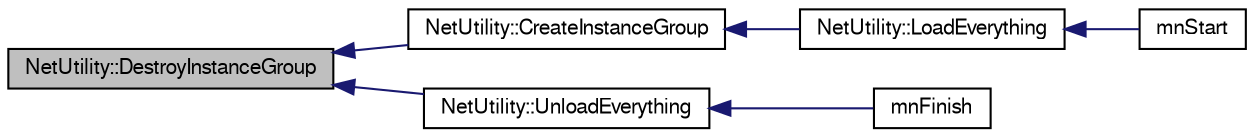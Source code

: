 digraph G
{
  edge [fontname="FreeSans",fontsize="10",labelfontname="FreeSans",labelfontsize="10"];
  node [fontname="FreeSans",fontsize="10",shape=record];
  rankdir=LR;
  Node1 [label="NetUtility::DestroyInstanceGroup",height=0.2,width=0.4,color="black", fillcolor="grey75", style="filled" fontcolor="black"];
  Node1 -> Node2 [dir=back,color="midnightblue",fontsize="10",style="solid",fontname="FreeSans"];
  Node2 [label="NetUtility::CreateInstanceGroup",height=0.2,width=0.4,color="black", fillcolor="white", style="filled",URL="$class_net_utility.html#a38666920bbd1d7dd972f5f9129e72be7"];
  Node2 -> Node3 [dir=back,color="midnightblue",fontsize="10",style="solid",fontname="FreeSans"];
  Node3 [label="NetUtility::LoadEverything",height=0.2,width=0.4,color="black", fillcolor="white", style="filled",URL="$class_net_utility.html#a0e67f2b38e5dd236c597eb6b1a51a39e"];
  Node3 -> Node4 [dir=back,color="midnightblue",fontsize="10",style="solid",fontname="FreeSans"];
  Node4 [label="mnStart",height=0.2,width=0.4,color="black", fillcolor="white", style="filled",URL="$group__proc_commands.html#gac6c722451c4ba1f4077414b1fb80aaeb"];
  Node1 -> Node5 [dir=back,color="midnightblue",fontsize="10",style="solid",fontname="FreeSans"];
  Node5 [label="NetUtility::UnloadEverything",height=0.2,width=0.4,color="black", fillcolor="white", style="filled",URL="$class_net_utility.html#a9f81602db0e4c48e6d9110a32cdf9bdd"];
  Node5 -> Node6 [dir=back,color="midnightblue",fontsize="10",style="solid",fontname="FreeSans"];
  Node6 [label="mnFinish",height=0.2,width=0.4,color="black", fillcolor="white", style="filled",URL="$group__proc_commands.html#gac852ff7aa925290861cbcc1fb95cd874"];
}

